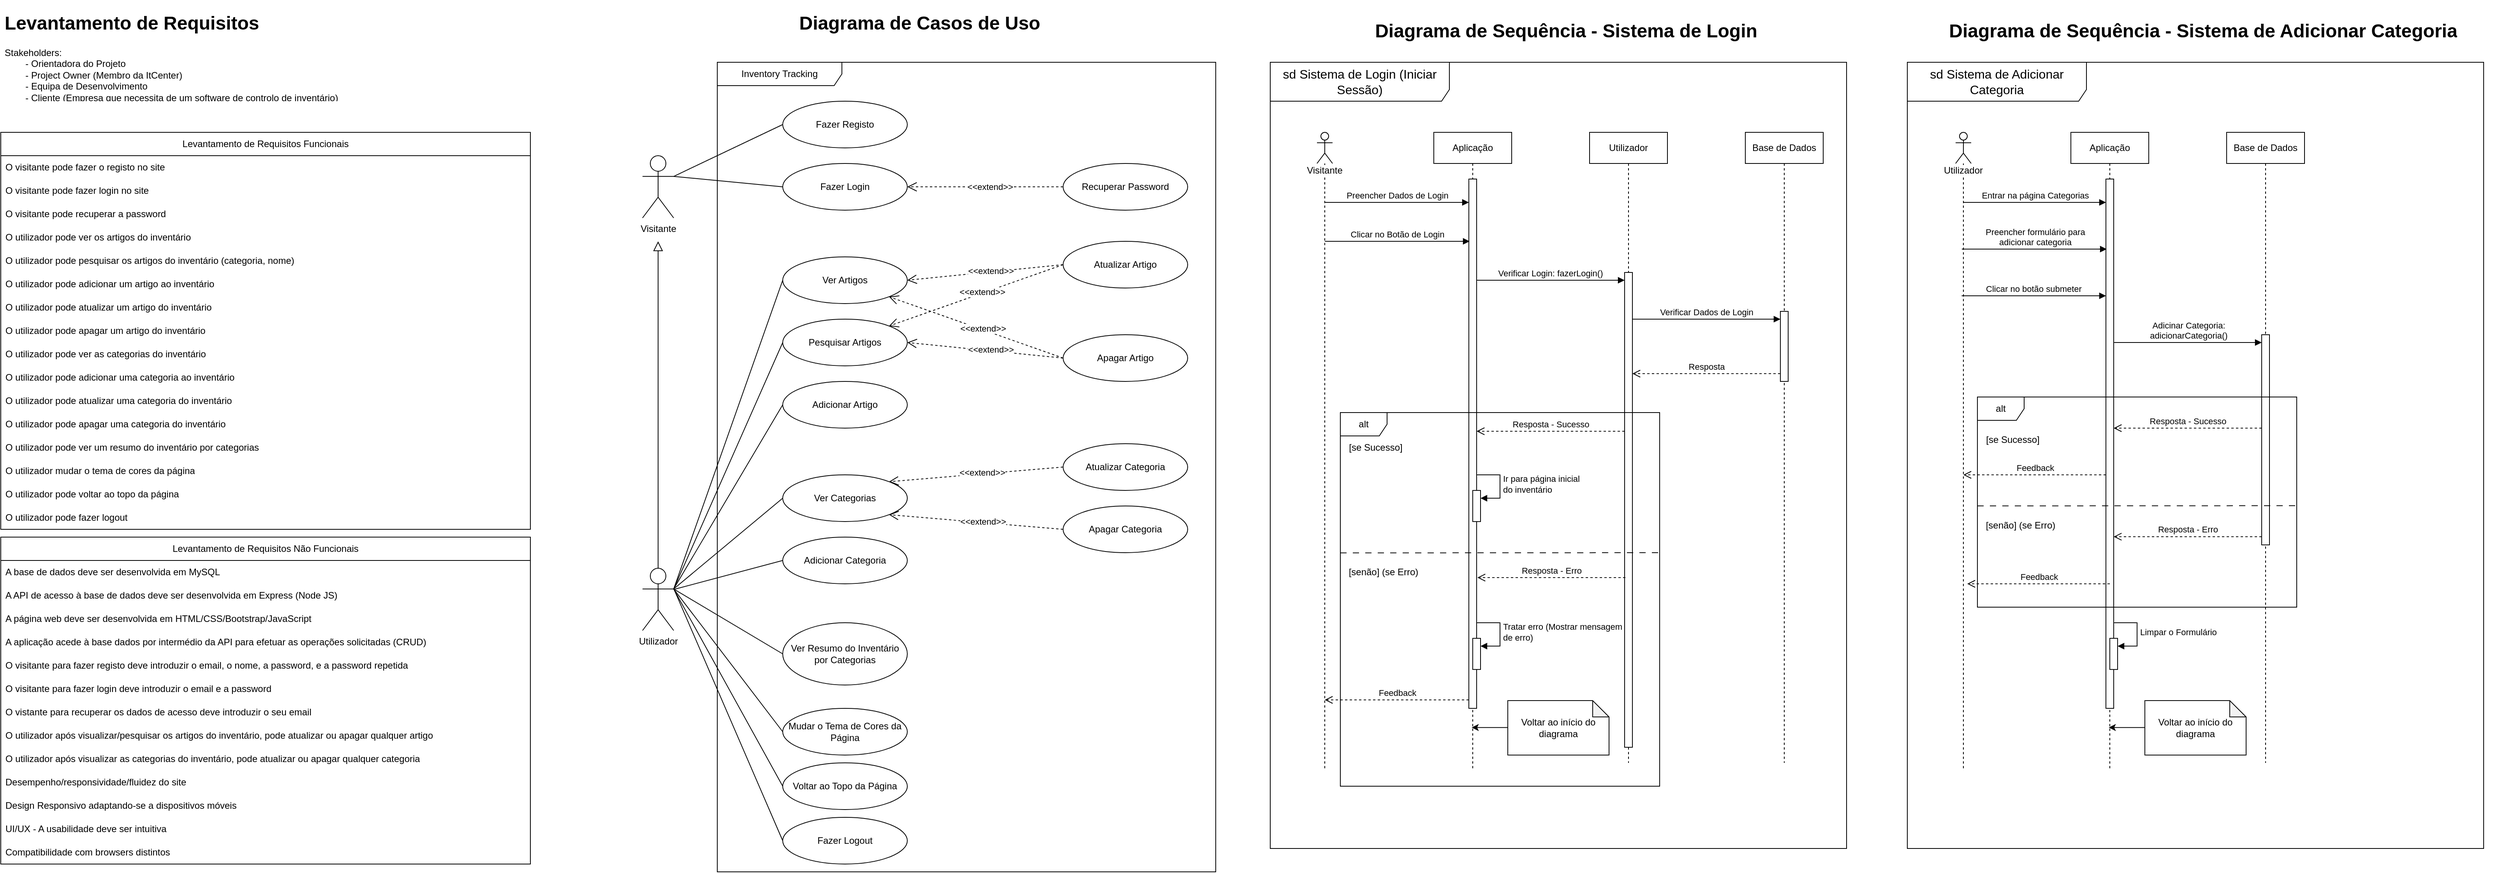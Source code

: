 <mxfile version="22.0.3" type="device">
  <diagram name="Página-1" id="79Hxp_-KR0Ry7J9lvNVE">
    <mxGraphModel dx="2591" dy="1153" grid="1" gridSize="10" guides="1" tooltips="1" connect="1" arrows="1" fold="1" page="1" pageScale="1" pageWidth="827" pageHeight="1169" math="0" shadow="0">
      <root>
        <mxCell id="0" />
        <mxCell id="1" parent="0" />
        <mxCell id="xWgYPLhg4K4X3F8JjkMR-10" style="rounded=0;orthogonalLoop=1;jettySize=auto;html=1;entryX=0;entryY=0.5;entryDx=0;entryDy=0;endArrow=none;endFill=0;exitX=1;exitY=0.333;exitDx=0;exitDy=0;exitPerimeter=0;" parent="1" source="xWgYPLhg4K4X3F8JjkMR-1" target="xWgYPLhg4K4X3F8JjkMR-6" edge="1">
          <mxGeometry relative="1" as="geometry" />
        </mxCell>
        <mxCell id="xWgYPLhg4K4X3F8JjkMR-1" value="Utilizador" style="shape=umlActor;verticalLabelPosition=bottom;verticalAlign=top;html=1;outlineConnect=0;" parent="1" vertex="1">
          <mxGeometry x="64" y="760" width="40" height="80" as="geometry" />
        </mxCell>
        <mxCell id="xWgYPLhg4K4X3F8JjkMR-3" value="Inventory Tracking" style="shape=umlFrame;whiteSpace=wrap;html=1;pointerEvents=0;recursiveResize=0;container=1;collapsible=0;width=160;" parent="1" vertex="1">
          <mxGeometry x="160" y="110" width="640" height="1040" as="geometry" />
        </mxCell>
        <mxCell id="xWgYPLhg4K4X3F8JjkMR-21" style="rounded=0;orthogonalLoop=1;jettySize=auto;html=1;exitX=0;exitY=0.5;exitDx=0;exitDy=0;entryX=1;entryY=0.5;entryDx=0;entryDy=0;dashed=1;endArrow=open;endFill=0;startSize=10;endSize=10;" parent="xWgYPLhg4K4X3F8JjkMR-3" source="xWgYPLhg4K4X3F8JjkMR-14" target="xWgYPLhg4K4X3F8JjkMR-6" edge="1">
          <mxGeometry relative="1" as="geometry" />
        </mxCell>
        <mxCell id="xWgYPLhg4K4X3F8JjkMR-23" value="&amp;lt;&amp;lt;extend&amp;gt;&amp;gt;" style="edgeLabel;html=1;align=center;verticalAlign=middle;resizable=0;points=[];" parent="xWgYPLhg4K4X3F8JjkMR-21" vertex="1" connectable="0">
          <mxGeometry x="-0.072" y="-2" relative="1" as="geometry">
            <mxPoint as="offset" />
          </mxGeometry>
        </mxCell>
        <mxCell id="xWgYPLhg4K4X3F8JjkMR-6" value="Ver Artigos" style="ellipse;whiteSpace=wrap;html=1;" parent="xWgYPLhg4K4X3F8JjkMR-3" vertex="1">
          <mxGeometry x="84" y="250" width="160" height="60" as="geometry" />
        </mxCell>
        <mxCell id="xWgYPLhg4K4X3F8JjkMR-7" value="Pesquisar Artigos" style="ellipse;whiteSpace=wrap;html=1;" parent="xWgYPLhg4K4X3F8JjkMR-3" vertex="1">
          <mxGeometry x="84" y="330" width="160" height="60" as="geometry" />
        </mxCell>
        <mxCell id="xWgYPLhg4K4X3F8JjkMR-8" value="Ver Categorias" style="ellipse;whiteSpace=wrap;html=1;" parent="xWgYPLhg4K4X3F8JjkMR-3" vertex="1">
          <mxGeometry x="84" y="530" width="160" height="60" as="geometry" />
        </mxCell>
        <mxCell id="xWgYPLhg4K4X3F8JjkMR-9" value="Adicionar Artigo" style="ellipse;whiteSpace=wrap;html=1;" parent="xWgYPLhg4K4X3F8JjkMR-3" vertex="1">
          <mxGeometry x="84" y="410" width="160" height="60" as="geometry" />
        </mxCell>
        <mxCell id="xWgYPLhg4K4X3F8JjkMR-14" value="Atualizar Artigo" style="ellipse;whiteSpace=wrap;html=1;" parent="xWgYPLhg4K4X3F8JjkMR-3" vertex="1">
          <mxGeometry x="444" y="230" width="160" height="60" as="geometry" />
        </mxCell>
        <mxCell id="xWgYPLhg4K4X3F8JjkMR-19" value="Apagar Artigo" style="ellipse;whiteSpace=wrap;html=1;" parent="xWgYPLhg4K4X3F8JjkMR-3" vertex="1">
          <mxGeometry x="444" y="350" width="160" height="60" as="geometry" />
        </mxCell>
        <mxCell id="xWgYPLhg4K4X3F8JjkMR-20" value="Apagar Categoria" style="ellipse;whiteSpace=wrap;html=1;" parent="xWgYPLhg4K4X3F8JjkMR-3" vertex="1">
          <mxGeometry x="444" y="570" width="160" height="60" as="geometry" />
        </mxCell>
        <mxCell id="xWgYPLhg4K4X3F8JjkMR-24" style="rounded=0;orthogonalLoop=1;jettySize=auto;html=1;exitX=0;exitY=0.5;exitDx=0;exitDy=0;entryX=1;entryY=0;entryDx=0;entryDy=0;dashed=1;endArrow=open;endFill=0;startSize=10;endSize=10;" parent="xWgYPLhg4K4X3F8JjkMR-3" source="xWgYPLhg4K4X3F8JjkMR-14" target="xWgYPLhg4K4X3F8JjkMR-7" edge="1">
          <mxGeometry relative="1" as="geometry">
            <mxPoint x="314" y="440" as="sourcePoint" />
            <mxPoint x="234" y="380" as="targetPoint" />
          </mxGeometry>
        </mxCell>
        <mxCell id="xWgYPLhg4K4X3F8JjkMR-25" value="&amp;lt;&amp;lt;extend&amp;gt;&amp;gt;" style="edgeLabel;html=1;align=center;verticalAlign=middle;resizable=0;points=[];" parent="xWgYPLhg4K4X3F8JjkMR-24" vertex="1" connectable="0">
          <mxGeometry x="-0.072" y="-2" relative="1" as="geometry">
            <mxPoint as="offset" />
          </mxGeometry>
        </mxCell>
        <mxCell id="xWgYPLhg4K4X3F8JjkMR-26" style="rounded=0;orthogonalLoop=1;jettySize=auto;html=1;exitX=0;exitY=0.5;exitDx=0;exitDy=0;entryX=1;entryY=1;entryDx=0;entryDy=0;dashed=1;endArrow=open;endFill=0;startSize=10;endSize=10;" parent="xWgYPLhg4K4X3F8JjkMR-3" source="xWgYPLhg4K4X3F8JjkMR-19" target="xWgYPLhg4K4X3F8JjkMR-6" edge="1">
          <mxGeometry relative="1" as="geometry">
            <mxPoint x="324" y="320" as="sourcePoint" />
            <mxPoint x="244" y="440" as="targetPoint" />
          </mxGeometry>
        </mxCell>
        <mxCell id="xWgYPLhg4K4X3F8JjkMR-27" value="&amp;lt;&amp;lt;extend&amp;gt;&amp;gt;" style="edgeLabel;html=1;align=center;verticalAlign=middle;resizable=0;points=[];" parent="xWgYPLhg4K4X3F8JjkMR-26" vertex="1" connectable="0">
          <mxGeometry x="-0.072" y="-2" relative="1" as="geometry">
            <mxPoint as="offset" />
          </mxGeometry>
        </mxCell>
        <mxCell id="xWgYPLhg4K4X3F8JjkMR-28" style="rounded=0;orthogonalLoop=1;jettySize=auto;html=1;exitX=0;exitY=0.5;exitDx=0;exitDy=0;entryX=1;entryY=0.5;entryDx=0;entryDy=0;dashed=1;endArrow=open;endFill=0;startSize=10;endSize=10;" parent="xWgYPLhg4K4X3F8JjkMR-3" source="xWgYPLhg4K4X3F8JjkMR-19" target="xWgYPLhg4K4X3F8JjkMR-7" edge="1">
          <mxGeometry relative="1" as="geometry">
            <mxPoint x="324" y="440" as="sourcePoint" />
            <mxPoint x="244" y="320" as="targetPoint" />
          </mxGeometry>
        </mxCell>
        <mxCell id="xWgYPLhg4K4X3F8JjkMR-29" value="&amp;lt;&amp;lt;extend&amp;gt;&amp;gt;" style="edgeLabel;html=1;align=center;verticalAlign=middle;resizable=0;points=[];" parent="xWgYPLhg4K4X3F8JjkMR-28" vertex="1" connectable="0">
          <mxGeometry x="-0.072" y="-2" relative="1" as="geometry">
            <mxPoint as="offset" />
          </mxGeometry>
        </mxCell>
        <mxCell id="xWgYPLhg4K4X3F8JjkMR-30" value="Atualizar Categoria" style="ellipse;whiteSpace=wrap;html=1;" parent="xWgYPLhg4K4X3F8JjkMR-3" vertex="1">
          <mxGeometry x="444" y="490" width="160" height="60" as="geometry" />
        </mxCell>
        <mxCell id="xWgYPLhg4K4X3F8JjkMR-35" style="rounded=0;orthogonalLoop=1;jettySize=auto;html=1;exitX=0;exitY=0.5;exitDx=0;exitDy=0;entryX=1;entryY=1;entryDx=0;entryDy=0;dashed=1;endArrow=open;endFill=0;startSize=10;endSize=10;" parent="xWgYPLhg4K4X3F8JjkMR-3" source="xWgYPLhg4K4X3F8JjkMR-20" target="xWgYPLhg4K4X3F8JjkMR-8" edge="1">
          <mxGeometry relative="1" as="geometry">
            <mxPoint x="325.5" y="612" as="sourcePoint" />
            <mxPoint x="222.5" y="520" as="targetPoint" />
          </mxGeometry>
        </mxCell>
        <mxCell id="xWgYPLhg4K4X3F8JjkMR-36" value="&amp;lt;&amp;lt;extend&amp;gt;&amp;gt;" style="edgeLabel;html=1;align=center;verticalAlign=middle;resizable=0;points=[];" parent="xWgYPLhg4K4X3F8JjkMR-35" vertex="1" connectable="0">
          <mxGeometry x="-0.072" y="-2" relative="1" as="geometry">
            <mxPoint as="offset" />
          </mxGeometry>
        </mxCell>
        <mxCell id="xWgYPLhg4K4X3F8JjkMR-37" style="rounded=0;orthogonalLoop=1;jettySize=auto;html=1;exitX=0;exitY=0.5;exitDx=0;exitDy=0;entryX=1;entryY=0;entryDx=0;entryDy=0;dashed=1;endArrow=open;endFill=0;startSize=10;endSize=10;" parent="xWgYPLhg4K4X3F8JjkMR-3" source="xWgYPLhg4K4X3F8JjkMR-30" target="xWgYPLhg4K4X3F8JjkMR-8" edge="1">
          <mxGeometry relative="1" as="geometry">
            <mxPoint x="324" y="680" as="sourcePoint" />
            <mxPoint x="244" y="680" as="targetPoint" />
          </mxGeometry>
        </mxCell>
        <mxCell id="xWgYPLhg4K4X3F8JjkMR-38" value="&amp;lt;&amp;lt;extend&amp;gt;&amp;gt;" style="edgeLabel;html=1;align=center;verticalAlign=middle;resizable=0;points=[];" parent="xWgYPLhg4K4X3F8JjkMR-37" vertex="1" connectable="0">
          <mxGeometry x="-0.072" y="-2" relative="1" as="geometry">
            <mxPoint as="offset" />
          </mxGeometry>
        </mxCell>
        <mxCell id="xWgYPLhg4K4X3F8JjkMR-69" value="Ver Resumo do Inventário por Categorias" style="ellipse;whiteSpace=wrap;html=1;" parent="xWgYPLhg4K4X3F8JjkMR-3" vertex="1">
          <mxGeometry x="84" y="720" width="160" height="80" as="geometry" />
        </mxCell>
        <mxCell id="7ApWwWHMCVWSrzH3Z17Y-8" value="Mudar o Tema de Cores da Página" style="ellipse;whiteSpace=wrap;html=1;" vertex="1" parent="xWgYPLhg4K4X3F8JjkMR-3">
          <mxGeometry x="84" y="830" width="160" height="60" as="geometry" />
        </mxCell>
        <mxCell id="7ApWwWHMCVWSrzH3Z17Y-10" value="Voltar ao Topo da Página" style="ellipse;whiteSpace=wrap;html=1;" vertex="1" parent="xWgYPLhg4K4X3F8JjkMR-3">
          <mxGeometry x="84" y="900" width="160" height="60" as="geometry" />
        </mxCell>
        <mxCell id="7ApWwWHMCVWSrzH3Z17Y-40" value="Fazer Login" style="ellipse;whiteSpace=wrap;html=1;" vertex="1" parent="xWgYPLhg4K4X3F8JjkMR-3">
          <mxGeometry x="84" y="130" width="160" height="60" as="geometry" />
        </mxCell>
        <mxCell id="7ApWwWHMCVWSrzH3Z17Y-44" value="Fazer Registo" style="ellipse;whiteSpace=wrap;html=1;" vertex="1" parent="xWgYPLhg4K4X3F8JjkMR-3">
          <mxGeometry x="84" y="50" width="160" height="60" as="geometry" />
        </mxCell>
        <mxCell id="7ApWwWHMCVWSrzH3Z17Y-46" value="Recuperar Password" style="ellipse;whiteSpace=wrap;html=1;" vertex="1" parent="xWgYPLhg4K4X3F8JjkMR-3">
          <mxGeometry x="444" y="130" width="160" height="60" as="geometry" />
        </mxCell>
        <mxCell id="7ApWwWHMCVWSrzH3Z17Y-47" style="rounded=0;orthogonalLoop=1;jettySize=auto;html=1;exitX=0;exitY=0.5;exitDx=0;exitDy=0;entryX=1;entryY=0.5;entryDx=0;entryDy=0;dashed=1;endArrow=open;endFill=0;startSize=10;endSize=10;" edge="1" parent="xWgYPLhg4K4X3F8JjkMR-3" source="7ApWwWHMCVWSrzH3Z17Y-46" target="7ApWwWHMCVWSrzH3Z17Y-40">
          <mxGeometry relative="1" as="geometry">
            <mxPoint x="314" y="209.55" as="sourcePoint" />
            <mxPoint x="234" y="209.55" as="targetPoint" />
          </mxGeometry>
        </mxCell>
        <mxCell id="7ApWwWHMCVWSrzH3Z17Y-49" value="&amp;lt;&amp;lt;extend&amp;gt;&amp;gt;" style="edgeLabel;html=1;align=center;verticalAlign=middle;resizable=0;points=[];" vertex="1" connectable="0" parent="7ApWwWHMCVWSrzH3Z17Y-47">
          <mxGeometry x="0.119" relative="1" as="geometry">
            <mxPoint x="18" as="offset" />
          </mxGeometry>
        </mxCell>
        <mxCell id="7ApWwWHMCVWSrzH3Z17Y-69" value="Fazer Logout" style="ellipse;whiteSpace=wrap;html=1;" vertex="1" parent="xWgYPLhg4K4X3F8JjkMR-3">
          <mxGeometry x="84" y="970" width="160" height="60" as="geometry" />
        </mxCell>
        <mxCell id="7ApWwWHMCVWSrzH3Z17Y-71" value="Adicionar Categoria" style="ellipse;whiteSpace=wrap;html=1;" vertex="1" parent="xWgYPLhg4K4X3F8JjkMR-3">
          <mxGeometry x="84" y="610" width="160" height="60" as="geometry" />
        </mxCell>
        <mxCell id="xWgYPLhg4K4X3F8JjkMR-11" style="rounded=0;orthogonalLoop=1;jettySize=auto;html=1;entryX=0;entryY=0.5;entryDx=0;entryDy=0;endArrow=none;endFill=0;exitX=1;exitY=0.333;exitDx=0;exitDy=0;exitPerimeter=0;" parent="1" source="xWgYPLhg4K4X3F8JjkMR-1" target="xWgYPLhg4K4X3F8JjkMR-7" edge="1">
          <mxGeometry relative="1" as="geometry">
            <mxPoint x="204" y="577" as="sourcePoint" />
            <mxPoint x="324" y="430" as="targetPoint" />
          </mxGeometry>
        </mxCell>
        <mxCell id="xWgYPLhg4K4X3F8JjkMR-12" style="rounded=0;orthogonalLoop=1;jettySize=auto;html=1;entryX=0;entryY=0.5;entryDx=0;entryDy=0;endArrow=none;endFill=0;exitX=1;exitY=0.333;exitDx=0;exitDy=0;exitPerimeter=0;" parent="1" source="xWgYPLhg4K4X3F8JjkMR-1" target="xWgYPLhg4K4X3F8JjkMR-9" edge="1">
          <mxGeometry relative="1" as="geometry">
            <mxPoint x="194" y="570" as="sourcePoint" />
            <mxPoint x="324" y="550" as="targetPoint" />
          </mxGeometry>
        </mxCell>
        <mxCell id="xWgYPLhg4K4X3F8JjkMR-13" style="rounded=0;orthogonalLoop=1;jettySize=auto;html=1;entryX=0;entryY=0.5;entryDx=0;entryDy=0;endArrow=none;endFill=0;exitX=1;exitY=0.333;exitDx=0;exitDy=0;exitPerimeter=0;" parent="1" source="xWgYPLhg4K4X3F8JjkMR-1" target="xWgYPLhg4K4X3F8JjkMR-8" edge="1">
          <mxGeometry relative="1" as="geometry">
            <mxPoint x="204" y="610" as="sourcePoint" />
            <mxPoint x="324" y="670" as="targetPoint" />
          </mxGeometry>
        </mxCell>
        <mxCell id="xWgYPLhg4K4X3F8JjkMR-39" value="Levantamento de Requisitos Funcionais" style="swimlane;fontStyle=0;childLayout=stackLayout;horizontal=1;startSize=30;horizontalStack=0;resizeParent=1;resizeParentMax=0;resizeLast=0;collapsible=1;marginBottom=0;whiteSpace=wrap;html=1;" parent="1" vertex="1">
          <mxGeometry x="-760" y="200" width="680" height="510" as="geometry" />
        </mxCell>
        <mxCell id="7ApWwWHMCVWSrzH3Z17Y-43" value="O visitante pode fazer o registo no site" style="text;strokeColor=none;fillColor=none;align=left;verticalAlign=middle;spacingLeft=4;spacingRight=4;overflow=hidden;points=[[0,0.5],[1,0.5]];portConstraint=eastwest;rotatable=0;whiteSpace=wrap;html=1;" vertex="1" parent="xWgYPLhg4K4X3F8JjkMR-39">
          <mxGeometry y="30" width="680" height="30" as="geometry" />
        </mxCell>
        <mxCell id="7ApWwWHMCVWSrzH3Z17Y-52" value="O visitante&amp;nbsp;pode fazer login no site" style="text;strokeColor=none;fillColor=none;align=left;verticalAlign=middle;spacingLeft=4;spacingRight=4;overflow=hidden;points=[[0,0.5],[1,0.5]];portConstraint=eastwest;rotatable=0;whiteSpace=wrap;html=1;" vertex="1" parent="xWgYPLhg4K4X3F8JjkMR-39">
          <mxGeometry y="60" width="680" height="30" as="geometry" />
        </mxCell>
        <mxCell id="7ApWwWHMCVWSrzH3Z17Y-51" value="O visitante&amp;nbsp;pode recuperar a password" style="text;strokeColor=none;fillColor=none;align=left;verticalAlign=middle;spacingLeft=4;spacingRight=4;overflow=hidden;points=[[0,0.5],[1,0.5]];portConstraint=eastwest;rotatable=0;whiteSpace=wrap;html=1;" vertex="1" parent="xWgYPLhg4K4X3F8JjkMR-39">
          <mxGeometry y="90" width="680" height="30" as="geometry" />
        </mxCell>
        <mxCell id="xWgYPLhg4K4X3F8JjkMR-40" value="O utilizador pode ver os artigos do inventário&amp;nbsp;" style="text;strokeColor=none;fillColor=none;align=left;verticalAlign=middle;spacingLeft=4;spacingRight=4;overflow=hidden;points=[[0,0.5],[1,0.5]];portConstraint=eastwest;rotatable=0;whiteSpace=wrap;html=1;" parent="xWgYPLhg4K4X3F8JjkMR-39" vertex="1">
          <mxGeometry y="120" width="680" height="30" as="geometry" />
        </mxCell>
        <mxCell id="xWgYPLhg4K4X3F8JjkMR-41" value="O utilizador pode pesquisar os artigos do inventário (categoria, nome)" style="text;strokeColor=none;fillColor=none;align=left;verticalAlign=middle;spacingLeft=4;spacingRight=4;overflow=hidden;points=[[0,0.5],[1,0.5]];portConstraint=eastwest;rotatable=0;whiteSpace=wrap;html=1;" parent="xWgYPLhg4K4X3F8JjkMR-39" vertex="1">
          <mxGeometry y="150" width="680" height="30" as="geometry" />
        </mxCell>
        <mxCell id="xWgYPLhg4K4X3F8JjkMR-42" value="O utilizador pode adicionar um artigo ao inventário" style="text;strokeColor=none;fillColor=none;align=left;verticalAlign=middle;spacingLeft=4;spacingRight=4;overflow=hidden;points=[[0,0.5],[1,0.5]];portConstraint=eastwest;rotatable=0;whiteSpace=wrap;html=1;" parent="xWgYPLhg4K4X3F8JjkMR-39" vertex="1">
          <mxGeometry y="180" width="680" height="30" as="geometry" />
        </mxCell>
        <mxCell id="xWgYPLhg4K4X3F8JjkMR-43" value="O utilizador pode atualizar um artigo do inventário" style="text;strokeColor=none;fillColor=none;align=left;verticalAlign=middle;spacingLeft=4;spacingRight=4;overflow=hidden;points=[[0,0.5],[1,0.5]];portConstraint=eastwest;rotatable=0;whiteSpace=wrap;html=1;" parent="xWgYPLhg4K4X3F8JjkMR-39" vertex="1">
          <mxGeometry y="210" width="680" height="30" as="geometry" />
        </mxCell>
        <mxCell id="xWgYPLhg4K4X3F8JjkMR-44" value="O utilizador pode apagar um artigo do inventário" style="text;strokeColor=none;fillColor=none;align=left;verticalAlign=middle;spacingLeft=4;spacingRight=4;overflow=hidden;points=[[0,0.5],[1,0.5]];portConstraint=eastwest;rotatable=0;whiteSpace=wrap;html=1;" parent="xWgYPLhg4K4X3F8JjkMR-39" vertex="1">
          <mxGeometry y="240" width="680" height="30" as="geometry" />
        </mxCell>
        <mxCell id="xWgYPLhg4K4X3F8JjkMR-45" value="O utilizador pode ver as categorias do inventário" style="text;strokeColor=none;fillColor=none;align=left;verticalAlign=middle;spacingLeft=4;spacingRight=4;overflow=hidden;points=[[0,0.5],[1,0.5]];portConstraint=eastwest;rotatable=0;whiteSpace=wrap;html=1;" parent="xWgYPLhg4K4X3F8JjkMR-39" vertex="1">
          <mxGeometry y="270" width="680" height="30" as="geometry" />
        </mxCell>
        <mxCell id="7ApWwWHMCVWSrzH3Z17Y-72" value="O utilizador pode adicionar uma categoria ao inventário" style="text;strokeColor=none;fillColor=none;align=left;verticalAlign=middle;spacingLeft=4;spacingRight=4;overflow=hidden;points=[[0,0.5],[1,0.5]];portConstraint=eastwest;rotatable=0;whiteSpace=wrap;html=1;" vertex="1" parent="xWgYPLhg4K4X3F8JjkMR-39">
          <mxGeometry y="300" width="680" height="30" as="geometry" />
        </mxCell>
        <mxCell id="xWgYPLhg4K4X3F8JjkMR-46" value="O utilizador pode atualizar uma categoria do inventário" style="text;strokeColor=none;fillColor=none;align=left;verticalAlign=middle;spacingLeft=4;spacingRight=4;overflow=hidden;points=[[0,0.5],[1,0.5]];portConstraint=eastwest;rotatable=0;whiteSpace=wrap;html=1;" parent="xWgYPLhg4K4X3F8JjkMR-39" vertex="1">
          <mxGeometry y="330" width="680" height="30" as="geometry" />
        </mxCell>
        <mxCell id="xWgYPLhg4K4X3F8JjkMR-47" value="O utilizador pode apagar uma categoria do inventário" style="text;strokeColor=none;fillColor=none;align=left;verticalAlign=middle;spacingLeft=4;spacingRight=4;overflow=hidden;points=[[0,0.5],[1,0.5]];portConstraint=eastwest;rotatable=0;whiteSpace=wrap;html=1;" parent="xWgYPLhg4K4X3F8JjkMR-39" vertex="1">
          <mxGeometry y="360" width="680" height="30" as="geometry" />
        </mxCell>
        <mxCell id="xWgYPLhg4K4X3F8JjkMR-71" value="O utilizador pode ver um resumo do inventário por categorias" style="text;strokeColor=none;fillColor=none;align=left;verticalAlign=middle;spacingLeft=4;spacingRight=4;overflow=hidden;points=[[0,0.5],[1,0.5]];portConstraint=eastwest;rotatable=0;whiteSpace=wrap;html=1;" parent="xWgYPLhg4K4X3F8JjkMR-39" vertex="1">
          <mxGeometry y="390" width="680" height="30" as="geometry" />
        </mxCell>
        <mxCell id="7ApWwWHMCVWSrzH3Z17Y-13" value="O utilizador mudar o tema de cores da página" style="text;strokeColor=none;fillColor=none;align=left;verticalAlign=middle;spacingLeft=4;spacingRight=4;overflow=hidden;points=[[0,0.5],[1,0.5]];portConstraint=eastwest;rotatable=0;whiteSpace=wrap;html=1;" vertex="1" parent="xWgYPLhg4K4X3F8JjkMR-39">
          <mxGeometry y="420" width="680" height="30" as="geometry" />
        </mxCell>
        <mxCell id="7ApWwWHMCVWSrzH3Z17Y-12" value="O utilizador pode voltar ao topo da página" style="text;strokeColor=none;fillColor=none;align=left;verticalAlign=middle;spacingLeft=4;spacingRight=4;overflow=hidden;points=[[0,0.5],[1,0.5]];portConstraint=eastwest;rotatable=0;whiteSpace=wrap;html=1;" vertex="1" parent="xWgYPLhg4K4X3F8JjkMR-39">
          <mxGeometry y="450" width="680" height="30" as="geometry" />
        </mxCell>
        <mxCell id="7ApWwWHMCVWSrzH3Z17Y-67" value="O utilizador pode fazer logout" style="text;strokeColor=none;fillColor=none;align=left;verticalAlign=middle;spacingLeft=4;spacingRight=4;overflow=hidden;points=[[0,0.5],[1,0.5]];portConstraint=eastwest;rotatable=0;whiteSpace=wrap;html=1;" vertex="1" parent="xWgYPLhg4K4X3F8JjkMR-39">
          <mxGeometry y="480" width="680" height="30" as="geometry" />
        </mxCell>
        <mxCell id="xWgYPLhg4K4X3F8JjkMR-70" style="rounded=0;orthogonalLoop=1;jettySize=auto;html=1;entryX=0;entryY=0.5;entryDx=0;entryDy=0;endArrow=none;endFill=0;exitX=1;exitY=0.333;exitDx=0;exitDy=0;exitPerimeter=0;" parent="1" source="xWgYPLhg4K4X3F8JjkMR-1" target="xWgYPLhg4K4X3F8JjkMR-69" edge="1">
          <mxGeometry relative="1" as="geometry">
            <mxPoint x="204" y="577" as="sourcePoint" />
            <mxPoint x="324" y="790" as="targetPoint" />
          </mxGeometry>
        </mxCell>
        <mxCell id="7ApWwWHMCVWSrzH3Z17Y-9" style="rounded=0;orthogonalLoop=1;jettySize=auto;html=1;entryX=0;entryY=0.5;entryDx=0;entryDy=0;endArrow=none;endFill=0;exitX=1;exitY=0.333;exitDx=0;exitDy=0;exitPerimeter=0;" edge="1" parent="1" source="xWgYPLhg4K4X3F8JjkMR-1" target="7ApWwWHMCVWSrzH3Z17Y-8">
          <mxGeometry relative="1" as="geometry">
            <mxPoint x="224" y="660" as="sourcePoint" />
            <mxPoint x="324" y="910" as="targetPoint" />
          </mxGeometry>
        </mxCell>
        <mxCell id="7ApWwWHMCVWSrzH3Z17Y-11" style="rounded=0;orthogonalLoop=1;jettySize=auto;html=1;entryX=0;entryY=0.5;entryDx=0;entryDy=0;endArrow=none;endFill=0;exitX=1;exitY=0.333;exitDx=0;exitDy=0;exitPerimeter=0;" edge="1" parent="1" source="xWgYPLhg4K4X3F8JjkMR-1" target="7ApWwWHMCVWSrzH3Z17Y-10">
          <mxGeometry relative="1" as="geometry">
            <mxPoint x="184" y="647" as="sourcePoint" />
            <mxPoint x="324" y="1030" as="targetPoint" />
          </mxGeometry>
        </mxCell>
        <mxCell id="7ApWwWHMCVWSrzH3Z17Y-14" value="Levantamento de Requisitos Não Funcionais" style="swimlane;fontStyle=0;childLayout=stackLayout;horizontal=1;startSize=30;horizontalStack=0;resizeParent=1;resizeParentMax=0;resizeLast=0;collapsible=1;marginBottom=0;whiteSpace=wrap;html=1;" vertex="1" parent="1">
          <mxGeometry x="-760" y="720" width="680" height="420" as="geometry" />
        </mxCell>
        <mxCell id="7ApWwWHMCVWSrzH3Z17Y-31" value="A base de dados deve ser desenvolvida em MySQL" style="text;strokeColor=none;fillColor=none;align=left;verticalAlign=middle;spacingLeft=4;spacingRight=4;overflow=hidden;points=[[0,0.5],[1,0.5]];portConstraint=eastwest;rotatable=0;whiteSpace=wrap;html=1;" vertex="1" parent="7ApWwWHMCVWSrzH3Z17Y-14">
          <mxGeometry y="30" width="680" height="30" as="geometry" />
        </mxCell>
        <mxCell id="7ApWwWHMCVWSrzH3Z17Y-32" value="A API de acesso à base de dados deve ser desenvolvida em Express (Node JS)" style="text;strokeColor=none;fillColor=none;align=left;verticalAlign=middle;spacingLeft=4;spacingRight=4;overflow=hidden;points=[[0,0.5],[1,0.5]];portConstraint=eastwest;rotatable=0;whiteSpace=wrap;html=1;" vertex="1" parent="7ApWwWHMCVWSrzH3Z17Y-14">
          <mxGeometry y="60" width="680" height="30" as="geometry" />
        </mxCell>
        <mxCell id="7ApWwWHMCVWSrzH3Z17Y-33" value="A página web deve ser desenvolvida em HTML/CSS/Bootstrap/JavaScript" style="text;strokeColor=none;fillColor=none;align=left;verticalAlign=middle;spacingLeft=4;spacingRight=4;overflow=hidden;points=[[0,0.5],[1,0.5]];portConstraint=eastwest;rotatable=0;whiteSpace=wrap;html=1;" vertex="1" parent="7ApWwWHMCVWSrzH3Z17Y-14">
          <mxGeometry y="90" width="680" height="30" as="geometry" />
        </mxCell>
        <mxCell id="7ApWwWHMCVWSrzH3Z17Y-15" value="A aplicação acede à base dados por intermédio da API para efetuar as operações solicitadas (CRUD)&amp;nbsp;" style="text;strokeColor=none;fillColor=none;align=left;verticalAlign=middle;spacingLeft=4;spacingRight=4;overflow=hidden;points=[[0,0.5],[1,0.5]];portConstraint=eastwest;rotatable=0;whiteSpace=wrap;html=1;" vertex="1" parent="7ApWwWHMCVWSrzH3Z17Y-14">
          <mxGeometry y="120" width="680" height="30" as="geometry" />
        </mxCell>
        <mxCell id="7ApWwWHMCVWSrzH3Z17Y-56" value="O visitante para fazer registo deve introduzir o email, o nome, a password, e a password repetida&amp;nbsp;" style="text;strokeColor=none;fillColor=none;align=left;verticalAlign=middle;spacingLeft=4;spacingRight=4;overflow=hidden;points=[[0,0.5],[1,0.5]];portConstraint=eastwest;rotatable=0;whiteSpace=wrap;html=1;" vertex="1" parent="7ApWwWHMCVWSrzH3Z17Y-14">
          <mxGeometry y="150" width="680" height="30" as="geometry" />
        </mxCell>
        <mxCell id="7ApWwWHMCVWSrzH3Z17Y-57" value="O visitante para fazer login deve introduzir o email e a password" style="text;strokeColor=none;fillColor=none;align=left;verticalAlign=middle;spacingLeft=4;spacingRight=4;overflow=hidden;points=[[0,0.5],[1,0.5]];portConstraint=eastwest;rotatable=0;whiteSpace=wrap;html=1;" vertex="1" parent="7ApWwWHMCVWSrzH3Z17Y-14">
          <mxGeometry y="180" width="680" height="30" as="geometry" />
        </mxCell>
        <mxCell id="7ApWwWHMCVWSrzH3Z17Y-58" value="O vistante para recuperar os dados de acesso deve introduzir o seu email" style="text;strokeColor=none;fillColor=none;align=left;verticalAlign=middle;spacingLeft=4;spacingRight=4;overflow=hidden;points=[[0,0.5],[1,0.5]];portConstraint=eastwest;rotatable=0;whiteSpace=wrap;html=1;" vertex="1" parent="7ApWwWHMCVWSrzH3Z17Y-14">
          <mxGeometry y="210" width="680" height="30" as="geometry" />
        </mxCell>
        <mxCell id="7ApWwWHMCVWSrzH3Z17Y-38" value="O utilizador após visualizar/pesquisar os artigos do inventário, pode atualizar ou apagar qualquer artigo" style="text;strokeColor=none;fillColor=none;align=left;verticalAlign=middle;spacingLeft=4;spacingRight=4;overflow=hidden;points=[[0,0.5],[1,0.5]];portConstraint=eastwest;rotatable=0;whiteSpace=wrap;html=1;" vertex="1" parent="7ApWwWHMCVWSrzH3Z17Y-14">
          <mxGeometry y="240" width="680" height="30" as="geometry" />
        </mxCell>
        <mxCell id="7ApWwWHMCVWSrzH3Z17Y-53" value="O utilizador após visualizar as categorias do inventário, pode atualizar ou apagar qualquer categoria" style="text;strokeColor=none;fillColor=none;align=left;verticalAlign=middle;spacingLeft=4;spacingRight=4;overflow=hidden;points=[[0,0.5],[1,0.5]];portConstraint=eastwest;rotatable=0;whiteSpace=wrap;html=1;" vertex="1" parent="7ApWwWHMCVWSrzH3Z17Y-14">
          <mxGeometry y="270" width="680" height="30" as="geometry" />
        </mxCell>
        <mxCell id="7ApWwWHMCVWSrzH3Z17Y-30" value="Desempenho/responsividade/fluidez do site" style="text;strokeColor=none;fillColor=none;align=left;verticalAlign=middle;spacingLeft=4;spacingRight=4;overflow=hidden;points=[[0,0.5],[1,0.5]];portConstraint=eastwest;rotatable=0;whiteSpace=wrap;html=1;" vertex="1" parent="7ApWwWHMCVWSrzH3Z17Y-14">
          <mxGeometry y="300" width="680" height="30" as="geometry" />
        </mxCell>
        <mxCell id="7ApWwWHMCVWSrzH3Z17Y-28" value="Design Responsivo adaptando-se a dispositivos móveis" style="text;strokeColor=none;fillColor=none;align=left;verticalAlign=middle;spacingLeft=4;spacingRight=4;overflow=hidden;points=[[0,0.5],[1,0.5]];portConstraint=eastwest;rotatable=0;whiteSpace=wrap;html=1;" vertex="1" parent="7ApWwWHMCVWSrzH3Z17Y-14">
          <mxGeometry y="330" width="680" height="30" as="geometry" />
        </mxCell>
        <mxCell id="7ApWwWHMCVWSrzH3Z17Y-34" value="UI/UX - A usabilidade deve ser intuitiva" style="text;strokeColor=none;fillColor=none;align=left;verticalAlign=middle;spacingLeft=4;spacingRight=4;overflow=hidden;points=[[0,0.5],[1,0.5]];portConstraint=eastwest;rotatable=0;whiteSpace=wrap;html=1;" vertex="1" parent="7ApWwWHMCVWSrzH3Z17Y-14">
          <mxGeometry y="360" width="680" height="30" as="geometry" />
        </mxCell>
        <mxCell id="7ApWwWHMCVWSrzH3Z17Y-27" value="Compatibilidade com browsers distintos" style="text;strokeColor=none;fillColor=none;align=left;verticalAlign=middle;spacingLeft=4;spacingRight=4;overflow=hidden;points=[[0,0.5],[1,0.5]];portConstraint=eastwest;rotatable=0;whiteSpace=wrap;html=1;" vertex="1" parent="7ApWwWHMCVWSrzH3Z17Y-14">
          <mxGeometry y="390" width="680" height="30" as="geometry" />
        </mxCell>
        <mxCell id="7ApWwWHMCVWSrzH3Z17Y-42" style="rounded=0;orthogonalLoop=1;jettySize=auto;html=1;entryX=0;entryY=0.5;entryDx=0;entryDy=0;endArrow=none;endFill=0;exitX=1;exitY=0.333;exitDx=0;exitDy=0;exitPerimeter=0;" edge="1" parent="1" source="7ApWwWHMCVWSrzH3Z17Y-39" target="7ApWwWHMCVWSrzH3Z17Y-40">
          <mxGeometry relative="1" as="geometry">
            <mxPoint x="194" y="657" as="sourcePoint" />
            <mxPoint x="324" y="430" as="targetPoint" />
          </mxGeometry>
        </mxCell>
        <mxCell id="7ApWwWHMCVWSrzH3Z17Y-45" style="rounded=0;orthogonalLoop=1;jettySize=auto;html=1;entryX=0;entryY=0.5;entryDx=0;entryDy=0;endArrow=none;endFill=0;exitX=1;exitY=0.333;exitDx=0;exitDy=0;exitPerimeter=0;" edge="1" parent="1" source="7ApWwWHMCVWSrzH3Z17Y-39" target="7ApWwWHMCVWSrzH3Z17Y-44">
          <mxGeometry relative="1" as="geometry">
            <mxPoint x="184" y="290" as="sourcePoint" />
            <mxPoint x="324" y="290" as="targetPoint" />
          </mxGeometry>
        </mxCell>
        <mxCell id="7ApWwWHMCVWSrzH3Z17Y-61" value="&lt;h1 style=&quot;&quot;&gt;Levantamento de Requisitos&lt;br&gt;&lt;/h1&gt;&lt;p&gt;&lt;/p&gt;&lt;div style=&quot;&quot;&gt;&lt;span style=&quot;background-color: initial;&quot;&gt;Stakeholders:&lt;/span&gt;&lt;/div&gt;&lt;span style=&quot;&quot;&gt;&lt;div style=&quot;&quot;&gt;&lt;span style=&quot;background-color: initial; white-space: pre;&quot;&gt;&#x9;&lt;/span&gt;&lt;span style=&quot;background-color: initial;&quot;&gt;- Orientadora do Projeto&lt;/span&gt;&lt;/div&gt;&lt;/span&gt;&lt;span style=&quot;&quot;&gt;&lt;div style=&quot;&quot;&gt;&lt;span style=&quot;background-color: initial; white-space: pre;&quot;&gt;&#x9;&lt;/span&gt;&lt;span style=&quot;background-color: initial;&quot;&gt;- Project Owner (Membro da ItCenter)&lt;/span&gt;&lt;/div&gt;&lt;/span&gt;&lt;span style=&quot;border-color: var(--border-color);&quot;&gt;&lt;div style=&quot;&quot;&gt;&lt;span style=&quot;background-color: initial; border-color: var(--border-color);&quot;&gt;&amp;nbsp; &amp;nbsp;&amp;nbsp;&lt;span style=&quot;white-space: pre;&quot;&gt;&#x9;&lt;/span&gt;&lt;/span&gt;&lt;span style=&quot;background-color: initial;&quot;&gt;-&amp;nbsp;Equipa de Desenvolvimento&lt;/span&gt;&lt;/div&gt;&lt;/span&gt;&lt;span style=&quot;border-color: var(--border-color);&quot;&gt;&lt;div style=&quot;&quot;&gt;&lt;span style=&quot;background-color: initial; border-color: var(--border-color);&quot;&gt;&amp;nbsp; &amp;nbsp;&amp;nbsp;&lt;span style=&quot;white-space: pre;&quot;&gt;&#x9;&lt;/span&gt;&lt;/span&gt;&lt;span style=&quot;background-color: initial;&quot;&gt;- Cliente (Empresa que necessita de um software de controlo de inventário)&lt;/span&gt;&lt;/div&gt;&lt;/span&gt;&lt;span style=&quot;border-color: var(--border-color);&quot;&gt;&lt;div style=&quot;&quot;&gt;&lt;span style=&quot;background-color: initial; border-color: var(--border-color);&quot;&gt;&amp;nbsp; &amp;nbsp;&amp;nbsp;&lt;span style=&quot;white-space: pre;&quot;&gt;&#x9;&lt;/span&gt;&lt;/span&gt;&lt;span style=&quot;background-color: initial;&quot;&gt;-&amp;nbsp;Utilizadores Finais&lt;/span&gt;&lt;/div&gt;&lt;/span&gt;&lt;p&gt;&lt;/p&gt;" style="text;html=1;strokeColor=none;fillColor=none;spacing=5;spacingTop=-20;whiteSpace=wrap;overflow=hidden;rounded=0;" vertex="1" parent="1">
          <mxGeometry x="-760" y="40" width="680" height="120" as="geometry" />
        </mxCell>
        <mxCell id="7ApWwWHMCVWSrzH3Z17Y-62" value="&lt;h1&gt;Diagrama de Casos de Uso&lt;/h1&gt;" style="text;html=1;strokeColor=none;fillColor=none;spacing=5;spacingTop=-20;whiteSpace=wrap;overflow=hidden;rounded=0;align=center;" vertex="1" parent="1">
          <mxGeometry x="40" y="40" width="760" height="50" as="geometry" />
        </mxCell>
        <mxCell id="7ApWwWHMCVWSrzH3Z17Y-64" value="" style="edgeStyle=orthogonalEdgeStyle;rounded=0;orthogonalLoop=1;jettySize=auto;html=1;exitX=0.5;exitY=0;exitDx=0;exitDy=0;exitPerimeter=0;endArrow=block;endFill=0;startSize=10;endSize=10;" edge="1" parent="1" source="xWgYPLhg4K4X3F8JjkMR-1">
          <mxGeometry relative="1" as="geometry">
            <mxPoint x="84" y="340" as="targetPoint" />
            <mxPoint x="84" y="760" as="sourcePoint" />
          </mxGeometry>
        </mxCell>
        <mxCell id="7ApWwWHMCVWSrzH3Z17Y-39" value="Visitante" style="shape=umlActor;verticalLabelPosition=bottom;verticalAlign=top;html=1;outlineConnect=0;" vertex="1" parent="1">
          <mxGeometry x="64" y="230" width="40" height="80" as="geometry" />
        </mxCell>
        <mxCell id="7ApWwWHMCVWSrzH3Z17Y-70" style="rounded=0;orthogonalLoop=1;jettySize=auto;html=1;entryX=0;entryY=0.5;entryDx=0;entryDy=0;endArrow=none;endFill=0;" edge="1" parent="1" target="7ApWwWHMCVWSrzH3Z17Y-69">
          <mxGeometry relative="1" as="geometry">
            <mxPoint x="104" y="786" as="sourcePoint" />
            <mxPoint x="254" y="1010" as="targetPoint" />
          </mxGeometry>
        </mxCell>
        <mxCell id="7ApWwWHMCVWSrzH3Z17Y-73" style="rounded=0;orthogonalLoop=1;jettySize=auto;html=1;entryX=0;entryY=0.5;entryDx=0;entryDy=0;endArrow=none;endFill=0;" edge="1" parent="1" target="7ApWwWHMCVWSrzH3Z17Y-71">
          <mxGeometry relative="1" as="geometry">
            <mxPoint x="105" y="787" as="sourcePoint" />
            <mxPoint x="254" y="710" as="targetPoint" />
          </mxGeometry>
        </mxCell>
        <mxCell id="7ApWwWHMCVWSrzH3Z17Y-74" value="&lt;h1&gt;Diagrama de Sequência - Sistema de Login&lt;/h1&gt;" style="text;html=1;strokeColor=none;fillColor=none;spacing=5;spacingTop=-20;whiteSpace=wrap;overflow=hidden;rounded=0;align=center;" vertex="1" parent="1">
          <mxGeometry x="870" y="50" width="760" height="50" as="geometry" />
        </mxCell>
        <mxCell id="7ApWwWHMCVWSrzH3Z17Y-75" value="sd Sistema de Login (Iniciar Sessão)" style="shape=umlFrame;whiteSpace=wrap;html=1;pointerEvents=0;fontSize=16;width=230;height=50;" vertex="1" parent="1">
          <mxGeometry x="870" y="110" width="740" height="1010" as="geometry" />
        </mxCell>
        <mxCell id="7ApWwWHMCVWSrzH3Z17Y-83" value="&lt;br&gt;&lt;br&gt;&lt;br&gt;&lt;br&gt;&lt;span style=&quot;background-color: rgb(255, 255, 255);&quot;&gt;Visitante&lt;/span&gt;" style="shape=umlLifeline;perimeter=lifelinePerimeter;whiteSpace=wrap;html=1;container=1;dropTarget=0;collapsible=0;recursiveResize=0;outlineConnect=0;portConstraint=eastwest;newEdgeStyle={&quot;curved&quot;:0,&quot;rounded&quot;:0};participant=umlActor;" vertex="1" parent="1">
          <mxGeometry x="930" y="200" width="20" height="820" as="geometry" />
        </mxCell>
        <mxCell id="7ApWwWHMCVWSrzH3Z17Y-84" value="Aplicação" style="shape=umlLifeline;perimeter=lifelinePerimeter;whiteSpace=wrap;html=1;container=1;dropTarget=0;collapsible=0;recursiveResize=0;outlineConnect=0;portConstraint=eastwest;newEdgeStyle={&quot;curved&quot;:0,&quot;rounded&quot;:0};" vertex="1" parent="1">
          <mxGeometry x="1080" y="200" width="100" height="820" as="geometry" />
        </mxCell>
        <mxCell id="7ApWwWHMCVWSrzH3Z17Y-87" value="" style="html=1;points=[[0,0,0,0,5],[0,1,0,0,-5],[1,0,0,0,5],[1,1,0,0,-5]];perimeter=orthogonalPerimeter;outlineConnect=0;targetShapes=umlLifeline;portConstraint=eastwest;newEdgeStyle={&quot;curved&quot;:0,&quot;rounded&quot;:0};" vertex="1" parent="7ApWwWHMCVWSrzH3Z17Y-84">
          <mxGeometry x="45" y="60" width="10" height="680" as="geometry" />
        </mxCell>
        <mxCell id="7ApWwWHMCVWSrzH3Z17Y-85" value="Utilizador" style="shape=umlLifeline;perimeter=lifelinePerimeter;whiteSpace=wrap;html=1;container=1;dropTarget=0;collapsible=0;recursiveResize=0;outlineConnect=0;portConstraint=eastwest;newEdgeStyle={&quot;curved&quot;:0,&quot;rounded&quot;:0};" vertex="1" parent="1">
          <mxGeometry x="1280" y="200" width="100" height="810" as="geometry" />
        </mxCell>
        <mxCell id="7ApWwWHMCVWSrzH3Z17Y-94" value="" style="html=1;points=[[0,0,0,0,5],[0,1,0,0,-5],[1,0,0,0,5],[1,1,0,0,-5]];perimeter=orthogonalPerimeter;outlineConnect=0;targetShapes=umlLifeline;portConstraint=eastwest;newEdgeStyle={&quot;curved&quot;:0,&quot;rounded&quot;:0};" vertex="1" parent="7ApWwWHMCVWSrzH3Z17Y-85">
          <mxGeometry x="45" y="180" width="10" height="610" as="geometry" />
        </mxCell>
        <mxCell id="7ApWwWHMCVWSrzH3Z17Y-86" value="Base de Dados" style="shape=umlLifeline;perimeter=lifelinePerimeter;whiteSpace=wrap;html=1;container=1;dropTarget=0;collapsible=0;recursiveResize=0;outlineConnect=0;portConstraint=eastwest;newEdgeStyle={&quot;curved&quot;:0,&quot;rounded&quot;:0};" vertex="1" parent="1">
          <mxGeometry x="1480" y="200" width="100" height="810" as="geometry" />
        </mxCell>
        <mxCell id="7ApWwWHMCVWSrzH3Z17Y-95" value="" style="html=1;points=[[0,0,0,0,5],[0,1,0,0,-5],[1,0,0,0,5],[1,1,0,0,-5]];perimeter=orthogonalPerimeter;outlineConnect=0;targetShapes=umlLifeline;portConstraint=eastwest;newEdgeStyle={&quot;curved&quot;:0,&quot;rounded&quot;:0};" vertex="1" parent="7ApWwWHMCVWSrzH3Z17Y-86">
          <mxGeometry x="45" y="230" width="10" height="90" as="geometry" />
        </mxCell>
        <mxCell id="7ApWwWHMCVWSrzH3Z17Y-88" value="Preencher Dados de Login" style="html=1;verticalAlign=bottom;endArrow=block;curved=0;rounded=0;" edge="1" parent="1" source="7ApWwWHMCVWSrzH3Z17Y-83" target="7ApWwWHMCVWSrzH3Z17Y-87">
          <mxGeometry x="0.001" width="80" relative="1" as="geometry">
            <mxPoint x="940" y="320" as="sourcePoint" />
            <mxPoint x="1020" y="320" as="targetPoint" />
            <Array as="points">
              <mxPoint x="1030" y="290" />
            </Array>
            <mxPoint as="offset" />
          </mxGeometry>
        </mxCell>
        <mxCell id="7ApWwWHMCVWSrzH3Z17Y-91" value="Clicar no Botão de Login" style="html=1;verticalAlign=bottom;endArrow=block;curved=0;rounded=0;" edge="1" parent="1">
          <mxGeometry x="0.001" width="80" relative="1" as="geometry">
            <mxPoint x="940" y="340" as="sourcePoint" />
            <mxPoint x="1126" y="340" as="targetPoint" />
            <Array as="points" />
            <mxPoint as="offset" />
          </mxGeometry>
        </mxCell>
        <mxCell id="7ApWwWHMCVWSrzH3Z17Y-93" value="Verificar Login: fazerLogin()&amp;nbsp;" style="html=1;verticalAlign=bottom;endArrow=block;curved=0;rounded=0;" edge="1" parent="1" target="7ApWwWHMCVWSrzH3Z17Y-94">
          <mxGeometry x="0.003" width="80" relative="1" as="geometry">
            <mxPoint x="1135" y="390" as="sourcePoint" />
            <mxPoint x="1324" y="389" as="targetPoint" />
            <mxPoint as="offset" />
          </mxGeometry>
        </mxCell>
        <mxCell id="7ApWwWHMCVWSrzH3Z17Y-96" value="Verificar Dados de Login" style="html=1;verticalAlign=bottom;endArrow=block;curved=0;rounded=0;" edge="1" parent="1" source="7ApWwWHMCVWSrzH3Z17Y-94" target="7ApWwWHMCVWSrzH3Z17Y-95">
          <mxGeometry width="80" relative="1" as="geometry">
            <mxPoint x="1370" y="440" as="sourcePoint" />
            <mxPoint x="1500" y="440" as="targetPoint" />
            <Array as="points">
              <mxPoint x="1490" y="440" />
            </Array>
          </mxGeometry>
        </mxCell>
        <mxCell id="7ApWwWHMCVWSrzH3Z17Y-97" value="Resposta" style="html=1;verticalAlign=bottom;endArrow=open;dashed=1;endSize=8;curved=0;rounded=0;" edge="1" parent="1">
          <mxGeometry relative="1" as="geometry">
            <mxPoint x="1525" y="510" as="sourcePoint" />
            <mxPoint x="1335" y="510" as="targetPoint" />
          </mxGeometry>
        </mxCell>
        <mxCell id="7ApWwWHMCVWSrzH3Z17Y-98" value="alt" style="shape=umlFrame;whiteSpace=wrap;html=1;pointerEvents=0;" vertex="1" parent="1">
          <mxGeometry x="960" y="560" width="410" height="480" as="geometry" />
        </mxCell>
        <mxCell id="7ApWwWHMCVWSrzH3Z17Y-99" value="[se Sucesso]" style="text;html=1;align=center;verticalAlign=middle;resizable=0;points=[];autosize=1;strokeColor=none;fillColor=none;" vertex="1" parent="1">
          <mxGeometry x="960" y="590" width="90" height="30" as="geometry" />
        </mxCell>
        <mxCell id="7ApWwWHMCVWSrzH3Z17Y-100" value="[senão] (se Erro)" style="text;html=1;align=center;verticalAlign=middle;resizable=0;points=[];autosize=1;strokeColor=none;fillColor=none;" vertex="1" parent="1">
          <mxGeometry x="960" y="750" width="110" height="30" as="geometry" />
        </mxCell>
        <mxCell id="7ApWwWHMCVWSrzH3Z17Y-102" value="Resposta - Sucesso" style="html=1;verticalAlign=bottom;endArrow=open;dashed=1;endSize=8;curved=0;rounded=0;" edge="1" parent="1">
          <mxGeometry relative="1" as="geometry">
            <mxPoint x="1325" y="584" as="sourcePoint" />
            <mxPoint x="1135" y="584" as="targetPoint" />
          </mxGeometry>
        </mxCell>
        <mxCell id="7ApWwWHMCVWSrzH3Z17Y-103" value="Resposta - Erro" style="html=1;verticalAlign=bottom;endArrow=open;dashed=1;endSize=8;curved=0;rounded=0;" edge="1" parent="1">
          <mxGeometry relative="1" as="geometry">
            <mxPoint x="1326" y="772" as="sourcePoint" />
            <mxPoint x="1136" y="772" as="targetPoint" />
          </mxGeometry>
        </mxCell>
        <mxCell id="7ApWwWHMCVWSrzH3Z17Y-109" value="Voltar ao início do diagrama" style="shape=note;whiteSpace=wrap;html=1;backgroundOutline=1;darkOpacity=0.05;size=21;" vertex="1" parent="1">
          <mxGeometry x="1175" y="930" width="130" height="70" as="geometry" />
        </mxCell>
        <mxCell id="7ApWwWHMCVWSrzH3Z17Y-116" value="" style="edgeStyle=none;orthogonalLoop=1;jettySize=auto;html=1;rounded=0;exitX=0;exitY=0.403;exitDx=0;exitDy=0;exitPerimeter=0;" edge="1" parent="1">
          <mxGeometry width="100" relative="1" as="geometry">
            <mxPoint x="1175" y="964.57" as="sourcePoint" />
            <mxPoint x="1128.667" y="964.57" as="targetPoint" />
            <Array as="points" />
          </mxGeometry>
        </mxCell>
        <mxCell id="7ApWwWHMCVWSrzH3Z17Y-117" value="Feedback" style="html=1;verticalAlign=bottom;endArrow=open;dashed=1;endSize=8;curved=0;rounded=0;" edge="1" parent="1">
          <mxGeometry relative="1" as="geometry">
            <mxPoint x="1125" y="929.13" as="sourcePoint" />
            <mxPoint x="940" y="929.13" as="targetPoint" />
          </mxGeometry>
        </mxCell>
        <mxCell id="7ApWwWHMCVWSrzH3Z17Y-118" value="" style="html=1;points=[[0,0,0,0,5],[0,1,0,0,-5],[1,0,0,0,5],[1,1,0,0,-5]];perimeter=orthogonalPerimeter;outlineConnect=0;targetShapes=umlLifeline;portConstraint=eastwest;newEdgeStyle={&quot;curved&quot;:0,&quot;rounded&quot;:0};" vertex="1" parent="1">
          <mxGeometry x="1130" y="850.04" width="10" height="40" as="geometry" />
        </mxCell>
        <mxCell id="7ApWwWHMCVWSrzH3Z17Y-119" value="Tratar erro (Mostrar mensagem&lt;br style=&quot;border-color: var(--border-color);&quot;&gt;de erro)" style="html=1;align=left;spacingLeft=2;endArrow=block;rounded=0;edgeStyle=orthogonalEdgeStyle;curved=0;rounded=0;" edge="1" target="7ApWwWHMCVWSrzH3Z17Y-118" parent="1">
          <mxGeometry relative="1" as="geometry">
            <mxPoint x="1135" y="830.04" as="sourcePoint" />
            <Array as="points">
              <mxPoint x="1165" y="860.04" />
            </Array>
          </mxGeometry>
        </mxCell>
        <mxCell id="7ApWwWHMCVWSrzH3Z17Y-101" value="" style="edgeStyle=none;orthogonalLoop=1;jettySize=auto;html=1;rounded=0;exitX=0;exitY=0.498;exitDx=0;exitDy=0;exitPerimeter=0;entryX=1.006;entryY=0.497;entryDx=0;entryDy=0;entryPerimeter=0;endArrow=none;endFill=0;dashed=1;dashPattern=8 8;" edge="1" parent="1">
          <mxGeometry width="100" relative="1" as="geometry">
            <mxPoint x="960" y="740.28" as="sourcePoint" />
            <mxPoint x="1372.46" y="740.0" as="targetPoint" />
            <Array as="points" />
          </mxGeometry>
        </mxCell>
        <mxCell id="7ApWwWHMCVWSrzH3Z17Y-120" value="" style="html=1;points=[[0,0,0,0,5],[0,1,0,0,-5],[1,0,0,0,5],[1,1,0,0,-5]];perimeter=orthogonalPerimeter;outlineConnect=0;targetShapes=umlLifeline;portConstraint=eastwest;newEdgeStyle={&quot;curved&quot;:0,&quot;rounded&quot;:0};" vertex="1" parent="1">
          <mxGeometry x="1130" y="660.04" width="10" height="40" as="geometry" />
        </mxCell>
        <mxCell id="7ApWwWHMCVWSrzH3Z17Y-121" value="Ir para página inicial&lt;br style=&quot;border-color: var(--border-color);&quot;&gt;do inventário" style="html=1;align=left;spacingLeft=2;endArrow=block;rounded=0;edgeStyle=orthogonalEdgeStyle;curved=0;rounded=0;" edge="1" target="7ApWwWHMCVWSrzH3Z17Y-120" parent="1">
          <mxGeometry relative="1" as="geometry">
            <mxPoint x="1135" y="640.04" as="sourcePoint" />
            <Array as="points">
              <mxPoint x="1165" y="670.04" />
            </Array>
          </mxGeometry>
        </mxCell>
        <mxCell id="7ApWwWHMCVWSrzH3Z17Y-122" value="&lt;h1&gt;Diagrama de Sequência - Sistema de Adicionar Categoria&lt;/h1&gt;" style="text;html=1;strokeColor=none;fillColor=none;spacing=5;spacingTop=-20;whiteSpace=wrap;overflow=hidden;rounded=0;align=center;" vertex="1" parent="1">
          <mxGeometry x="1688" y="50" width="760" height="50" as="geometry" />
        </mxCell>
        <mxCell id="7ApWwWHMCVWSrzH3Z17Y-123" value="sd Sistema de Adicionar Categoria" style="shape=umlFrame;whiteSpace=wrap;html=1;pointerEvents=0;fontSize=16;width=230;height=50;" vertex="1" parent="1">
          <mxGeometry x="1688" y="110" width="740" height="1010" as="geometry" />
        </mxCell>
        <mxCell id="7ApWwWHMCVWSrzH3Z17Y-124" value="&lt;br&gt;&lt;br&gt;&lt;br&gt;&lt;br&gt;&lt;span style=&quot;background-color: rgb(255, 255, 255);&quot;&gt;Utilizador&lt;/span&gt;" style="shape=umlLifeline;perimeter=lifelinePerimeter;whiteSpace=wrap;html=1;container=1;dropTarget=0;collapsible=0;recursiveResize=0;outlineConnect=0;portConstraint=eastwest;newEdgeStyle={&quot;curved&quot;:0,&quot;rounded&quot;:0};participant=umlActor;" vertex="1" parent="1">
          <mxGeometry x="1750" y="200" width="20" height="820" as="geometry" />
        </mxCell>
        <mxCell id="7ApWwWHMCVWSrzH3Z17Y-125" value="Aplicação" style="shape=umlLifeline;perimeter=lifelinePerimeter;whiteSpace=wrap;html=1;container=1;dropTarget=0;collapsible=0;recursiveResize=0;outlineConnect=0;portConstraint=eastwest;newEdgeStyle={&quot;curved&quot;:0,&quot;rounded&quot;:0};" vertex="1" parent="1">
          <mxGeometry x="1898" y="200" width="100" height="820" as="geometry" />
        </mxCell>
        <mxCell id="7ApWwWHMCVWSrzH3Z17Y-126" value="" style="html=1;points=[[0,0,0,0,5],[0,1,0,0,-5],[1,0,0,0,5],[1,1,0,0,-5]];perimeter=orthogonalPerimeter;outlineConnect=0;targetShapes=umlLifeline;portConstraint=eastwest;newEdgeStyle={&quot;curved&quot;:0,&quot;rounded&quot;:0};" vertex="1" parent="7ApWwWHMCVWSrzH3Z17Y-125">
          <mxGeometry x="45" y="60" width="10" height="680" as="geometry" />
        </mxCell>
        <mxCell id="7ApWwWHMCVWSrzH3Z17Y-127" value="Base de Dados" style="shape=umlLifeline;perimeter=lifelinePerimeter;whiteSpace=wrap;html=1;container=1;dropTarget=0;collapsible=0;recursiveResize=0;outlineConnect=0;portConstraint=eastwest;newEdgeStyle={&quot;curved&quot;:0,&quot;rounded&quot;:0};" vertex="1" parent="1">
          <mxGeometry x="2098" y="200" width="100" height="810" as="geometry" />
        </mxCell>
        <mxCell id="7ApWwWHMCVWSrzH3Z17Y-128" value="" style="html=1;points=[[0,0,0,0,5],[0,1,0,0,-5],[1,0,0,0,5],[1,1,0,0,-5]];perimeter=orthogonalPerimeter;outlineConnect=0;targetShapes=umlLifeline;portConstraint=eastwest;newEdgeStyle={&quot;curved&quot;:0,&quot;rounded&quot;:0};" vertex="1" parent="7ApWwWHMCVWSrzH3Z17Y-127">
          <mxGeometry x="45" y="260" width="10" height="270" as="geometry" />
        </mxCell>
        <mxCell id="7ApWwWHMCVWSrzH3Z17Y-131" value="Entrar na página Categorias" style="html=1;verticalAlign=bottom;endArrow=block;curved=0;rounded=0;" edge="1" parent="1" source="7ApWwWHMCVWSrzH3Z17Y-124" target="7ApWwWHMCVWSrzH3Z17Y-126">
          <mxGeometry x="0.003" width="80" relative="1" as="geometry">
            <mxPoint x="1758" y="320" as="sourcePoint" />
            <mxPoint x="1838" y="320" as="targetPoint" />
            <Array as="points">
              <mxPoint x="1848" y="290" />
            </Array>
            <mxPoint as="offset" />
          </mxGeometry>
        </mxCell>
        <mxCell id="7ApWwWHMCVWSrzH3Z17Y-132" value="Preencher formulário para&lt;br&gt;adicionar categoria" style="html=1;verticalAlign=bottom;endArrow=block;curved=0;rounded=0;" edge="1" parent="1">
          <mxGeometry x="0.004" width="80" relative="1" as="geometry">
            <mxPoint x="1758" y="350" as="sourcePoint" />
            <mxPoint x="1944" y="350" as="targetPoint" />
            <Array as="points" />
            <mxPoint as="offset" />
          </mxGeometry>
        </mxCell>
        <mxCell id="7ApWwWHMCVWSrzH3Z17Y-133" value="Adicinar Categoria:&lt;br&gt;adicionarCategoria()" style="html=1;verticalAlign=bottom;endArrow=block;curved=0;rounded=0;" edge="1" parent="1">
          <mxGeometry x="0.003" width="80" relative="1" as="geometry">
            <mxPoint x="1953" y="470" as="sourcePoint" />
            <mxPoint x="2143" y="470" as="targetPoint" />
            <mxPoint as="offset" />
          </mxGeometry>
        </mxCell>
        <mxCell id="7ApWwWHMCVWSrzH3Z17Y-136" value="alt" style="shape=umlFrame;whiteSpace=wrap;html=1;pointerEvents=0;" vertex="1" parent="1">
          <mxGeometry x="1778" y="540" width="410" height="270" as="geometry" />
        </mxCell>
        <mxCell id="7ApWwWHMCVWSrzH3Z17Y-137" value="[se Sucesso]" style="text;html=1;align=center;verticalAlign=middle;resizable=0;points=[];autosize=1;strokeColor=none;fillColor=none;" vertex="1" parent="1">
          <mxGeometry x="1778" y="580" width="90" height="30" as="geometry" />
        </mxCell>
        <mxCell id="7ApWwWHMCVWSrzH3Z17Y-138" value="[senão] (se Erro)" style="text;html=1;align=center;verticalAlign=middle;resizable=0;points=[];autosize=1;strokeColor=none;fillColor=none;" vertex="1" parent="1">
          <mxGeometry x="1778" y="690" width="110" height="30" as="geometry" />
        </mxCell>
        <mxCell id="7ApWwWHMCVWSrzH3Z17Y-139" value="Resposta - Sucesso" style="html=1;verticalAlign=bottom;endArrow=open;dashed=1;endSize=8;curved=0;rounded=0;" edge="1" parent="1">
          <mxGeometry relative="1" as="geometry">
            <mxPoint x="2143" y="580" as="sourcePoint" />
            <mxPoint x="1953" y="580" as="targetPoint" />
          </mxGeometry>
        </mxCell>
        <mxCell id="7ApWwWHMCVWSrzH3Z17Y-140" value="Resposta - Erro" style="html=1;verticalAlign=bottom;endArrow=open;dashed=1;endSize=8;curved=0;rounded=0;" edge="1" parent="1">
          <mxGeometry relative="1" as="geometry">
            <mxPoint x="2143" y="719.49" as="sourcePoint" />
            <mxPoint x="1953" y="719.49" as="targetPoint" />
          </mxGeometry>
        </mxCell>
        <mxCell id="7ApWwWHMCVWSrzH3Z17Y-141" value="Voltar ao início do diagrama" style="shape=note;whiteSpace=wrap;html=1;backgroundOutline=1;darkOpacity=0.05;size=21;" vertex="1" parent="1">
          <mxGeometry x="1993" y="930" width="130" height="70" as="geometry" />
        </mxCell>
        <mxCell id="7ApWwWHMCVWSrzH3Z17Y-142" value="" style="edgeStyle=none;orthogonalLoop=1;jettySize=auto;html=1;rounded=0;exitX=0;exitY=0.403;exitDx=0;exitDy=0;exitPerimeter=0;" edge="1" parent="1">
          <mxGeometry width="100" relative="1" as="geometry">
            <mxPoint x="1993" y="964.57" as="sourcePoint" />
            <mxPoint x="1946.667" y="964.57" as="targetPoint" />
            <Array as="points" />
          </mxGeometry>
        </mxCell>
        <mxCell id="7ApWwWHMCVWSrzH3Z17Y-144" value="" style="html=1;points=[[0,0,0,0,5],[0,1,0,0,-5],[1,0,0,0,5],[1,1,0,0,-5]];perimeter=orthogonalPerimeter;outlineConnect=0;targetShapes=umlLifeline;portConstraint=eastwest;newEdgeStyle={&quot;curved&quot;:0,&quot;rounded&quot;:0};" vertex="1" parent="1">
          <mxGeometry x="1948" y="850.04" width="10" height="40" as="geometry" />
        </mxCell>
        <mxCell id="7ApWwWHMCVWSrzH3Z17Y-145" value="Limpar o Formulário" style="html=1;align=left;spacingLeft=2;endArrow=block;rounded=0;edgeStyle=orthogonalEdgeStyle;curved=0;rounded=0;" edge="1" parent="1" target="7ApWwWHMCVWSrzH3Z17Y-144">
          <mxGeometry relative="1" as="geometry">
            <mxPoint x="1953" y="830.04" as="sourcePoint" />
            <Array as="points">
              <mxPoint x="1983" y="860.04" />
            </Array>
          </mxGeometry>
        </mxCell>
        <mxCell id="7ApWwWHMCVWSrzH3Z17Y-146" value="" style="edgeStyle=none;orthogonalLoop=1;jettySize=auto;html=1;rounded=0;exitX=0;exitY=0.498;exitDx=0;exitDy=0;exitPerimeter=0;entryX=1.006;entryY=0.497;entryDx=0;entryDy=0;entryPerimeter=0;endArrow=none;endFill=0;dashed=1;dashPattern=8 8;" edge="1" parent="1">
          <mxGeometry width="100" relative="1" as="geometry">
            <mxPoint x="1778" y="679.91" as="sourcePoint" />
            <mxPoint x="2190.46" y="679.63" as="targetPoint" />
            <Array as="points" />
          </mxGeometry>
        </mxCell>
        <mxCell id="7ApWwWHMCVWSrzH3Z17Y-149" value="Clicar no botão submeter" style="html=1;verticalAlign=bottom;endArrow=block;curved=0;rounded=0;" edge="1" parent="1">
          <mxGeometry x="-0.0" width="80" relative="1" as="geometry">
            <mxPoint x="1757.759" y="410" as="sourcePoint" />
            <mxPoint x="1943" y="410" as="targetPoint" />
            <Array as="points" />
            <mxPoint as="offset" />
          </mxGeometry>
        </mxCell>
        <mxCell id="7ApWwWHMCVWSrzH3Z17Y-150" value="Feedback" style="html=1;verticalAlign=bottom;endArrow=open;dashed=1;endSize=8;curved=0;rounded=0;" edge="1" parent="1">
          <mxGeometry relative="1" as="geometry">
            <mxPoint x="1943" y="640" as="sourcePoint" />
            <mxPoint x="1759.987" y="640" as="targetPoint" />
          </mxGeometry>
        </mxCell>
        <mxCell id="7ApWwWHMCVWSrzH3Z17Y-151" value="Feedback" style="html=1;verticalAlign=bottom;endArrow=open;dashed=1;endSize=8;curved=0;rounded=0;" edge="1" parent="1">
          <mxGeometry relative="1" as="geometry">
            <mxPoint x="1948" y="780" as="sourcePoint" />
            <mxPoint x="1764.987" y="780" as="targetPoint" />
          </mxGeometry>
        </mxCell>
      </root>
    </mxGraphModel>
  </diagram>
</mxfile>
